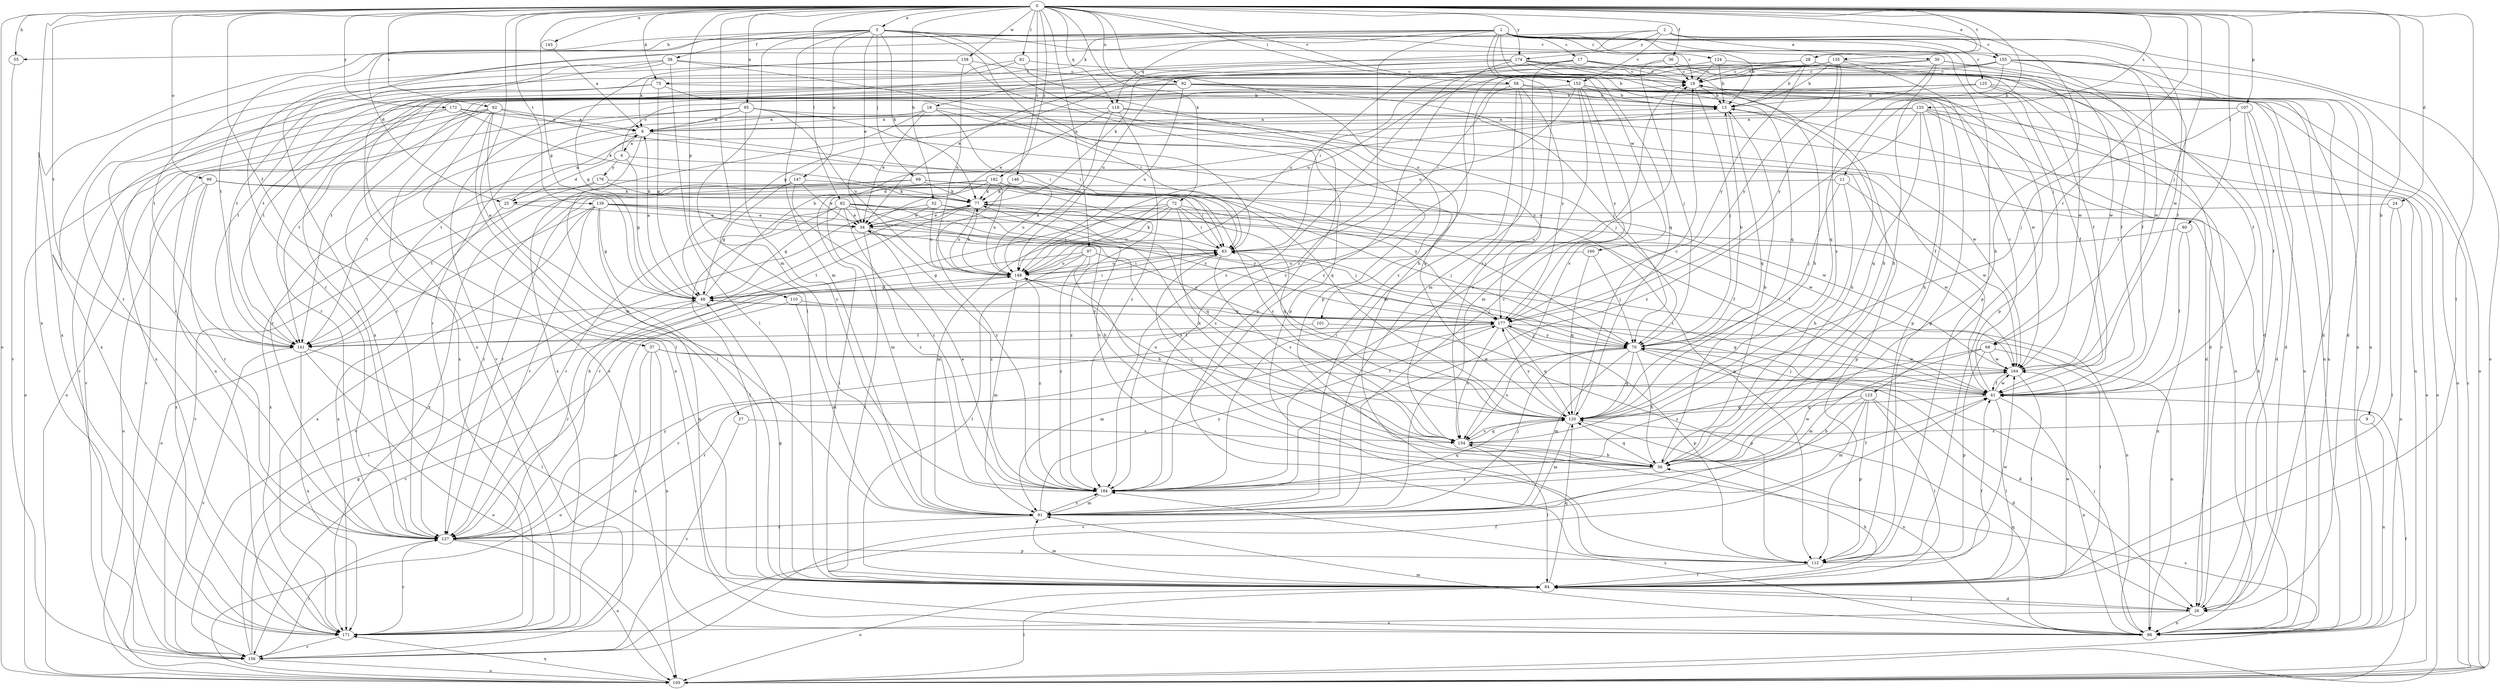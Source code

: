 strict digraph  {
0;
1;
2;
3;
4;
6;
9;
11;
13;
17;
18;
19;
24;
25;
26;
27;
28;
30;
34;
36;
37;
38;
41;
48;
52;
55;
56;
58;
62;
63;
68;
69;
70;
72;
75;
77;
80;
81;
82;
84;
91;
92;
95;
97;
98;
99;
101;
105;
107;
110;
112;
118;
120;
123;
124;
125;
127;
133;
134;
135;
139;
141;
143;
146;
147;
148;
153;
155;
156;
158;
160;
164;
171;
172;
174;
176;
177;
182;
184;
0 -> 3  [label=a];
0 -> 9  [label=b];
0 -> 11  [label=b];
0 -> 24  [label=d];
0 -> 27  [label=e];
0 -> 28  [label=e];
0 -> 36  [label=f];
0 -> 37  [label=f];
0 -> 48  [label=g];
0 -> 52  [label=h];
0 -> 55  [label=h];
0 -> 58  [label=i];
0 -> 62  [label=i];
0 -> 68  [label=j];
0 -> 72  [label=k];
0 -> 75  [label=k];
0 -> 80  [label=l];
0 -> 81  [label=l];
0 -> 82  [label=l];
0 -> 84  [label=l];
0 -> 91  [label=m];
0 -> 92  [label=n];
0 -> 95  [label=n];
0 -> 97  [label=n];
0 -> 99  [label=o];
0 -> 101  [label=o];
0 -> 105  [label=o];
0 -> 107  [label=p];
0 -> 110  [label=p];
0 -> 118  [label=q];
0 -> 123  [label=r];
0 -> 133  [label=s];
0 -> 135  [label=t];
0 -> 139  [label=t];
0 -> 141  [label=t];
0 -> 143  [label=u];
0 -> 146  [label=u];
0 -> 153  [label=v];
0 -> 158  [label=w];
0 -> 171  [label=x];
0 -> 172  [label=y];
0 -> 174  [label=y];
0 -> 182  [label=z];
1 -> 13  [label=b];
1 -> 17  [label=c];
1 -> 55  [label=h];
1 -> 68  [label=j];
1 -> 75  [label=k];
1 -> 105  [label=o];
1 -> 112  [label=p];
1 -> 118  [label=q];
1 -> 120  [label=q];
1 -> 124  [label=r];
1 -> 125  [label=r];
1 -> 134  [label=s];
1 -> 141  [label=t];
1 -> 160  [label=w];
1 -> 164  [label=w];
1 -> 171  [label=x];
1 -> 184  [label=z];
2 -> 18  [label=c];
2 -> 30  [label=e];
2 -> 56  [label=h];
2 -> 127  [label=r];
2 -> 153  [label=v];
2 -> 155  [label=v];
2 -> 174  [label=y];
3 -> 19  [label=c];
3 -> 25  [label=d];
3 -> 34  [label=e];
3 -> 38  [label=f];
3 -> 41  [label=f];
3 -> 63  [label=i];
3 -> 69  [label=j];
3 -> 77  [label=k];
3 -> 84  [label=l];
3 -> 91  [label=m];
3 -> 112  [label=p];
3 -> 147  [label=u];
3 -> 155  [label=v];
3 -> 171  [label=x];
4 -> 19  [label=c];
4 -> 25  [label=d];
4 -> 48  [label=g];
4 -> 112  [label=p];
4 -> 176  [label=y];
6 -> 4  [label=a];
6 -> 84  [label=l];
6 -> 120  [label=q];
6 -> 141  [label=t];
9 -> 98  [label=n];
9 -> 134  [label=s];
11 -> 25  [label=d];
11 -> 56  [label=h];
11 -> 70  [label=j];
11 -> 164  [label=w];
13 -> 6  [label=a];
13 -> 56  [label=h];
13 -> 120  [label=q];
17 -> 19  [label=c];
17 -> 26  [label=d];
17 -> 41  [label=f];
17 -> 56  [label=h];
17 -> 63  [label=i];
17 -> 91  [label=m];
17 -> 141  [label=t];
18 -> 6  [label=a];
18 -> 34  [label=e];
18 -> 63  [label=i];
18 -> 105  [label=o];
18 -> 127  [label=r];
18 -> 171  [label=x];
18 -> 177  [label=y];
19 -> 13  [label=b];
19 -> 70  [label=j];
24 -> 34  [label=e];
24 -> 84  [label=l];
24 -> 98  [label=n];
25 -> 6  [label=a];
25 -> 34  [label=e];
25 -> 171  [label=x];
26 -> 19  [label=c];
26 -> 84  [label=l];
26 -> 98  [label=n];
26 -> 171  [label=x];
27 -> 134  [label=s];
27 -> 156  [label=v];
28 -> 13  [label=b];
28 -> 19  [label=c];
28 -> 41  [label=f];
28 -> 48  [label=g];
28 -> 164  [label=w];
28 -> 177  [label=y];
30 -> 19  [label=c];
30 -> 26  [label=d];
30 -> 56  [label=h];
30 -> 156  [label=v];
30 -> 164  [label=w];
30 -> 177  [label=y];
34 -> 63  [label=i];
34 -> 84  [label=l];
34 -> 134  [label=s];
34 -> 184  [label=z];
36 -> 19  [label=c];
36 -> 70  [label=j];
36 -> 98  [label=n];
36 -> 184  [label=z];
37 -> 41  [label=f];
37 -> 98  [label=n];
37 -> 105  [label=o];
37 -> 164  [label=w];
37 -> 171  [label=x];
38 -> 19  [label=c];
38 -> 84  [label=l];
38 -> 105  [label=o];
38 -> 112  [label=p];
38 -> 141  [label=t];
38 -> 171  [label=x];
41 -> 19  [label=c];
41 -> 48  [label=g];
41 -> 63  [label=i];
41 -> 70  [label=j];
41 -> 84  [label=l];
41 -> 98  [label=n];
41 -> 120  [label=q];
41 -> 164  [label=w];
48 -> 6  [label=a];
48 -> 13  [label=b];
48 -> 63  [label=i];
48 -> 127  [label=r];
48 -> 177  [label=y];
52 -> 34  [label=e];
52 -> 41  [label=f];
52 -> 56  [label=h];
52 -> 148  [label=u];
52 -> 156  [label=v];
55 -> 156  [label=v];
56 -> 13  [label=b];
56 -> 63  [label=i];
56 -> 120  [label=q];
56 -> 164  [label=w];
56 -> 184  [label=z];
58 -> 13  [label=b];
58 -> 63  [label=i];
58 -> 91  [label=m];
58 -> 127  [label=r];
58 -> 134  [label=s];
58 -> 164  [label=w];
58 -> 177  [label=y];
62 -> 6  [label=a];
62 -> 63  [label=i];
62 -> 84  [label=l];
62 -> 91  [label=m];
62 -> 98  [label=n];
62 -> 105  [label=o];
62 -> 141  [label=t];
62 -> 156  [label=v];
63 -> 77  [label=k];
63 -> 134  [label=s];
63 -> 148  [label=u];
68 -> 84  [label=l];
68 -> 91  [label=m];
68 -> 112  [label=p];
68 -> 164  [label=w];
68 -> 184  [label=z];
69 -> 70  [label=j];
69 -> 77  [label=k];
69 -> 127  [label=r];
69 -> 171  [label=x];
69 -> 177  [label=y];
70 -> 13  [label=b];
70 -> 26  [label=d];
70 -> 56  [label=h];
70 -> 91  [label=m];
70 -> 120  [label=q];
70 -> 127  [label=r];
70 -> 134  [label=s];
70 -> 164  [label=w];
70 -> 177  [label=y];
72 -> 34  [label=e];
72 -> 63  [label=i];
72 -> 70  [label=j];
72 -> 91  [label=m];
72 -> 120  [label=q];
72 -> 127  [label=r];
72 -> 134  [label=s];
72 -> 148  [label=u];
75 -> 13  [label=b];
75 -> 48  [label=g];
75 -> 63  [label=i];
75 -> 127  [label=r];
75 -> 141  [label=t];
77 -> 34  [label=e];
77 -> 120  [label=q];
77 -> 141  [label=t];
77 -> 148  [label=u];
77 -> 164  [label=w];
80 -> 41  [label=f];
80 -> 63  [label=i];
80 -> 98  [label=n];
81 -> 6  [label=a];
81 -> 19  [label=c];
81 -> 56  [label=h];
81 -> 127  [label=r];
82 -> 34  [label=e];
82 -> 41  [label=f];
82 -> 48  [label=g];
82 -> 56  [label=h];
82 -> 70  [label=j];
82 -> 84  [label=l];
82 -> 127  [label=r];
82 -> 177  [label=y];
82 -> 184  [label=z];
84 -> 26  [label=d];
84 -> 41  [label=f];
84 -> 48  [label=g];
84 -> 56  [label=h];
84 -> 91  [label=m];
84 -> 105  [label=o];
84 -> 120  [label=q];
84 -> 164  [label=w];
91 -> 19  [label=c];
91 -> 70  [label=j];
91 -> 127  [label=r];
91 -> 177  [label=y];
91 -> 184  [label=z];
92 -> 13  [label=b];
92 -> 70  [label=j];
92 -> 105  [label=o];
92 -> 112  [label=p];
92 -> 127  [label=r];
92 -> 141  [label=t];
92 -> 148  [label=u];
92 -> 171  [label=x];
95 -> 6  [label=a];
95 -> 41  [label=f];
95 -> 120  [label=q];
95 -> 127  [label=r];
95 -> 148  [label=u];
95 -> 171  [label=x];
95 -> 184  [label=z];
97 -> 48  [label=g];
97 -> 56  [label=h];
97 -> 84  [label=l];
97 -> 148  [label=u];
97 -> 177  [label=y];
97 -> 184  [label=z];
98 -> 13  [label=b];
98 -> 70  [label=j];
98 -> 91  [label=m];
98 -> 120  [label=q];
98 -> 184  [label=z];
99 -> 63  [label=i];
99 -> 77  [label=k];
99 -> 105  [label=o];
99 -> 127  [label=r];
99 -> 164  [label=w];
99 -> 171  [label=x];
101 -> 112  [label=p];
101 -> 141  [label=t];
105 -> 19  [label=c];
105 -> 41  [label=f];
105 -> 84  [label=l];
105 -> 134  [label=s];
105 -> 171  [label=x];
107 -> 6  [label=a];
107 -> 26  [label=d];
107 -> 41  [label=f];
107 -> 70  [label=j];
107 -> 98  [label=n];
110 -> 91  [label=m];
110 -> 156  [label=v];
110 -> 177  [label=y];
112 -> 84  [label=l];
112 -> 164  [label=w];
118 -> 6  [label=a];
118 -> 34  [label=e];
118 -> 70  [label=j];
118 -> 98  [label=n];
118 -> 148  [label=u];
118 -> 184  [label=z];
120 -> 19  [label=c];
120 -> 63  [label=i];
120 -> 91  [label=m];
120 -> 98  [label=n];
120 -> 134  [label=s];
120 -> 148  [label=u];
120 -> 177  [label=y];
123 -> 26  [label=d];
123 -> 56  [label=h];
123 -> 84  [label=l];
123 -> 91  [label=m];
123 -> 112  [label=p];
123 -> 120  [label=q];
123 -> 156  [label=v];
124 -> 13  [label=b];
124 -> 19  [label=c];
124 -> 41  [label=f];
124 -> 148  [label=u];
125 -> 13  [label=b];
125 -> 26  [label=d];
125 -> 41  [label=f];
125 -> 98  [label=n];
125 -> 156  [label=v];
125 -> 171  [label=x];
127 -> 77  [label=k];
127 -> 105  [label=o];
127 -> 112  [label=p];
127 -> 177  [label=y];
133 -> 6  [label=a];
133 -> 26  [label=d];
133 -> 56  [label=h];
133 -> 98  [label=n];
133 -> 105  [label=o];
133 -> 120  [label=q];
133 -> 141  [label=t];
133 -> 184  [label=z];
134 -> 56  [label=h];
134 -> 77  [label=k];
134 -> 84  [label=l];
134 -> 120  [label=q];
135 -> 13  [label=b];
135 -> 19  [label=c];
135 -> 26  [label=d];
135 -> 112  [label=p];
135 -> 134  [label=s];
135 -> 148  [label=u];
135 -> 177  [label=y];
135 -> 184  [label=z];
139 -> 34  [label=e];
139 -> 48  [label=g];
139 -> 63  [label=i];
139 -> 98  [label=n];
139 -> 105  [label=o];
139 -> 127  [label=r];
139 -> 164  [label=w];
139 -> 171  [label=x];
139 -> 177  [label=y];
141 -> 84  [label=l];
141 -> 105  [label=o];
141 -> 156  [label=v];
141 -> 171  [label=x];
143 -> 6  [label=a];
146 -> 77  [label=k];
146 -> 148  [label=u];
146 -> 184  [label=z];
147 -> 34  [label=e];
147 -> 48  [label=g];
147 -> 77  [label=k];
147 -> 156  [label=v];
147 -> 184  [label=z];
148 -> 48  [label=g];
148 -> 63  [label=i];
148 -> 70  [label=j];
148 -> 77  [label=k];
148 -> 91  [label=m];
148 -> 98  [label=n];
148 -> 184  [label=z];
153 -> 13  [label=b];
153 -> 26  [label=d];
153 -> 91  [label=m];
153 -> 98  [label=n];
153 -> 112  [label=p];
153 -> 127  [label=r];
153 -> 134  [label=s];
153 -> 141  [label=t];
153 -> 148  [label=u];
153 -> 177  [label=y];
155 -> 19  [label=c];
155 -> 41  [label=f];
155 -> 98  [label=n];
155 -> 105  [label=o];
155 -> 120  [label=q];
155 -> 148  [label=u];
155 -> 164  [label=w];
155 -> 184  [label=z];
156 -> 41  [label=f];
156 -> 48  [label=g];
156 -> 63  [label=i];
156 -> 105  [label=o];
156 -> 127  [label=r];
158 -> 19  [label=c];
158 -> 48  [label=g];
158 -> 112  [label=p];
158 -> 141  [label=t];
158 -> 148  [label=u];
160 -> 70  [label=j];
160 -> 120  [label=q];
160 -> 148  [label=u];
164 -> 41  [label=f];
164 -> 84  [label=l];
164 -> 127  [label=r];
171 -> 127  [label=r];
171 -> 148  [label=u];
171 -> 156  [label=v];
172 -> 6  [label=a];
172 -> 77  [label=k];
172 -> 105  [label=o];
172 -> 156  [label=v];
172 -> 164  [label=w];
174 -> 13  [label=b];
174 -> 19  [label=c];
174 -> 34  [label=e];
174 -> 56  [label=h];
174 -> 77  [label=k];
174 -> 120  [label=q];
174 -> 171  [label=x];
174 -> 184  [label=z];
176 -> 77  [label=k];
176 -> 134  [label=s];
176 -> 141  [label=t];
176 -> 171  [label=x];
177 -> 70  [label=j];
177 -> 91  [label=m];
177 -> 98  [label=n];
177 -> 112  [label=p];
177 -> 120  [label=q];
177 -> 134  [label=s];
177 -> 141  [label=t];
182 -> 77  [label=k];
182 -> 84  [label=l];
182 -> 91  [label=m];
182 -> 112  [label=p];
182 -> 127  [label=r];
182 -> 148  [label=u];
182 -> 184  [label=z];
184 -> 19  [label=c];
184 -> 34  [label=e];
184 -> 41  [label=f];
184 -> 91  [label=m];
184 -> 120  [label=q];
}
